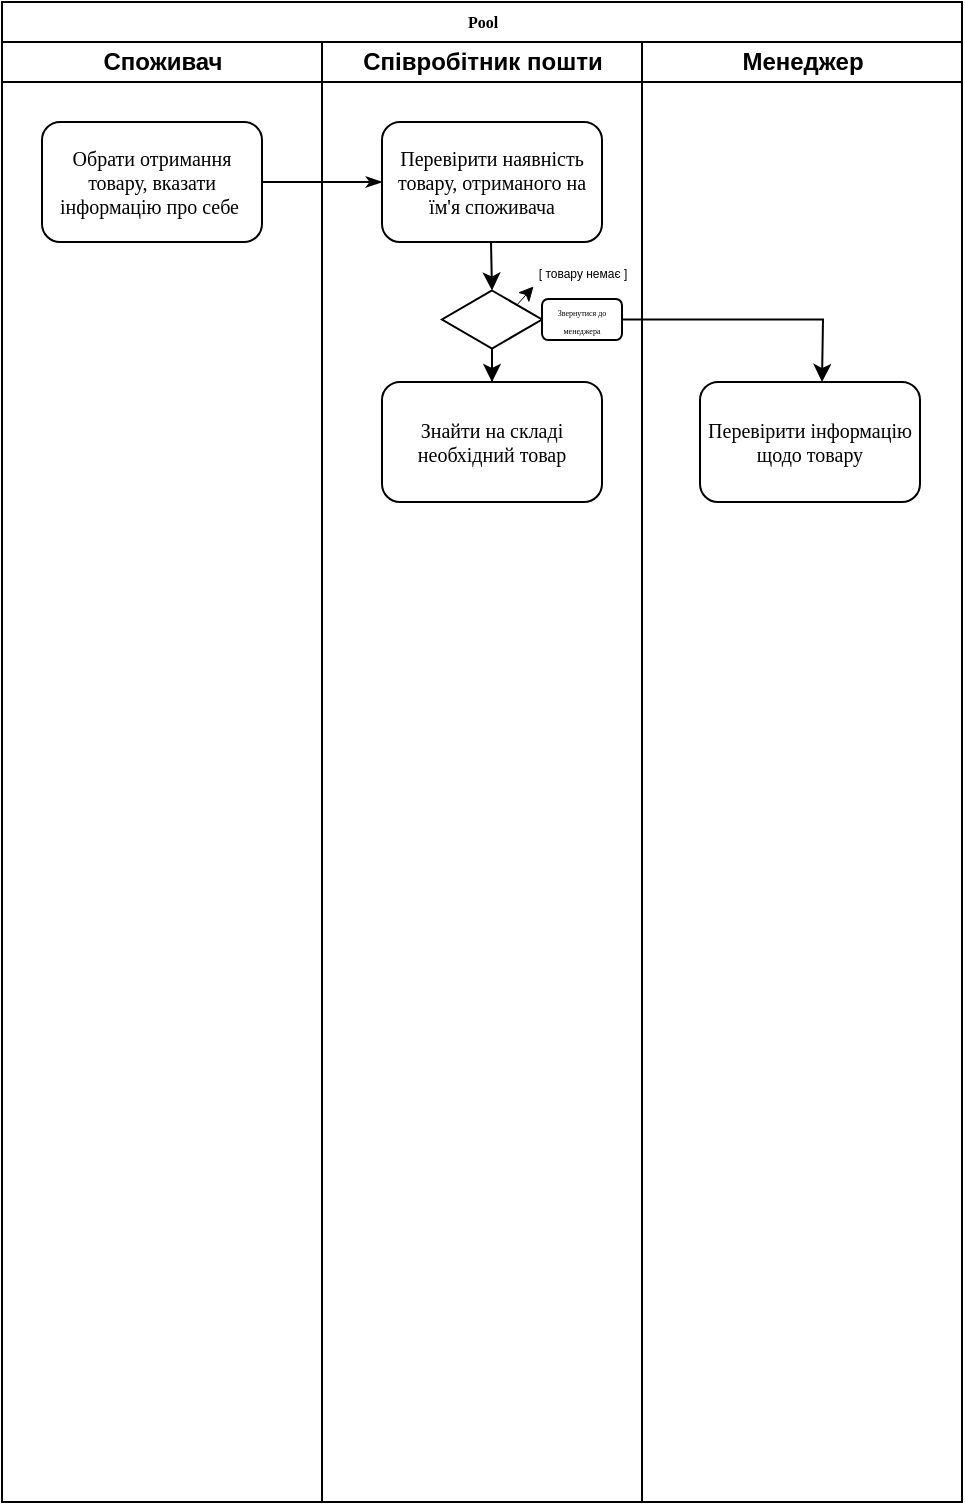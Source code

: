 <mxfile version="24.8.0">
  <diagram name="Page-1" id="74e2e168-ea6b-b213-b513-2b3c1d86103e">
    <mxGraphModel dx="896" dy="482" grid="1" gridSize="10" guides="1" tooltips="1" connect="1" arrows="1" fold="1" page="1" pageScale="1" pageWidth="1100" pageHeight="850" background="none" math="0" shadow="0">
      <root>
        <mxCell id="0" />
        <mxCell id="1" parent="0" />
        <mxCell id="77e6c97f196da883-1" value="Pool" style="swimlane;html=1;childLayout=stackLayout;startSize=20;rounded=0;shadow=0;labelBackgroundColor=none;strokeWidth=1;fontFamily=Verdana;fontSize=8;align=center;" parent="1" vertex="1">
          <mxGeometry x="70" y="30" width="480" height="750" as="geometry" />
        </mxCell>
        <mxCell id="77e6c97f196da883-2" value="Споживач" style="swimlane;html=1;startSize=20;" parent="77e6c97f196da883-1" vertex="1">
          <mxGeometry y="20" width="160" height="730" as="geometry" />
        </mxCell>
        <mxCell id="77e6c97f196da883-3" value="Співробітник пошти" style="swimlane;html=1;startSize=20;" parent="77e6c97f196da883-1" vertex="1">
          <mxGeometry x="160" y="20" width="160" height="730" as="geometry" />
        </mxCell>
        <mxCell id="77e6c97f196da883-11" value="&lt;font size=&quot;1&quot;&gt;Перевірити наявність товару, отриманого на їм&#39;я споживача&lt;/font&gt;" style="rounded=1;whiteSpace=wrap;html=1;shadow=0;labelBackgroundColor=none;strokeWidth=1;fontFamily=Verdana;fontSize=8;align=center;" parent="77e6c97f196da883-3" vertex="1">
          <mxGeometry x="30" y="40" width="110" height="60" as="geometry" />
        </mxCell>
        <mxCell id="UqeRMRBeU40pSuons1G8-56" style="edgeStyle=orthogonalEdgeStyle;rounded=0;orthogonalLoop=1;jettySize=auto;html=1;entryX=0.5;entryY=0;entryDx=0;entryDy=0;" edge="1" parent="77e6c97f196da883-3" source="UqeRMRBeU40pSuons1G8-2" target="UqeRMRBeU40pSuons1G8-54">
          <mxGeometry relative="1" as="geometry" />
        </mxCell>
        <mxCell id="UqeRMRBeU40pSuons1G8-2" value="" style="rhombus;whiteSpace=wrap;html=1;" vertex="1" parent="77e6c97f196da883-3">
          <mxGeometry x="60" y="124.25" width="50" height="29" as="geometry" />
        </mxCell>
        <mxCell id="UqeRMRBeU40pSuons1G8-6" value="" style="endArrow=classic;html=1;rounded=0;entryX=0.5;entryY=0;entryDx=0;entryDy=0;" edge="1" parent="77e6c97f196da883-3" target="UqeRMRBeU40pSuons1G8-2">
          <mxGeometry width="50" height="50" relative="1" as="geometry">
            <mxPoint x="84.5" y="100" as="sourcePoint" />
            <mxPoint x="85" y="120" as="targetPoint" />
          </mxGeometry>
        </mxCell>
        <mxCell id="77e6c97f196da883-8" value="&lt;font style=&quot;font-size: 10px;&quot;&gt;Обрати отримання товару, вказати інформацію про себе&amp;nbsp;&lt;/font&gt;" style="rounded=1;whiteSpace=wrap;html=1;shadow=0;labelBackgroundColor=none;strokeWidth=1;fontFamily=Verdana;fontSize=8;align=center;" parent="77e6c97f196da883-3" vertex="1">
          <mxGeometry x="-140" y="40" width="110" height="60" as="geometry" />
        </mxCell>
        <mxCell id="77e6c97f196da883-26" style="edgeStyle=orthogonalEdgeStyle;rounded=1;html=1;labelBackgroundColor=none;startArrow=none;startFill=0;startSize=5;endArrow=classicThin;endFill=1;endSize=5;jettySize=auto;orthogonalLoop=1;strokeWidth=1;fontFamily=Verdana;fontSize=8" parent="77e6c97f196da883-3" source="77e6c97f196da883-8" target="77e6c97f196da883-11" edge="1">
          <mxGeometry relative="1" as="geometry" />
        </mxCell>
        <mxCell id="UqeRMRBeU40pSuons1G8-23" value="&lt;p style=&quot;line-height: 100%;&quot;&gt;&lt;font style=&quot;font-size: 4px;&quot;&gt;Звернутися до менеджера&lt;/font&gt;&lt;/p&gt;" style="rounded=1;whiteSpace=wrap;html=1;shadow=0;labelBackgroundColor=none;strokeWidth=1;fontFamily=Verdana;fontSize=8;align=center;" vertex="1" parent="77e6c97f196da883-3">
          <mxGeometry x="110" y="128.5" width="40" height="20.5" as="geometry" />
        </mxCell>
        <mxCell id="UqeRMRBeU40pSuons1G8-19" value="&lt;font style=&quot;font-size: 6px;&quot;&gt;[ товару немає ]&lt;/font&gt;" style="text;html=1;align=center;verticalAlign=middle;resizable=0;points=[];autosize=1;strokeColor=none;fillColor=none;" vertex="1" parent="77e6c97f196da883-3">
          <mxGeometry x="95" y="98.5" width="70" height="30" as="geometry" />
        </mxCell>
        <mxCell id="UqeRMRBeU40pSuons1G8-36" value="" style="endArrow=classic;html=1;rounded=0;exitX=0.77;exitY=0.222;exitDx=0;exitDy=0;exitPerimeter=0;strokeWidth=0.5;" edge="1" parent="77e6c97f196da883-3">
          <mxGeometry width="50" height="50" relative="1" as="geometry">
            <mxPoint x="97" y="131.438" as="sourcePoint" />
            <mxPoint x="105.5" y="122" as="targetPoint" />
            <Array as="points">
              <mxPoint x="105.5" y="122" />
            </Array>
          </mxGeometry>
        </mxCell>
        <mxCell id="UqeRMRBeU40pSuons1G8-54" value="&lt;font size=&quot;1&quot;&gt;Знайти на складі необхідний товар&lt;/font&gt;" style="rounded=1;whiteSpace=wrap;html=1;shadow=0;labelBackgroundColor=none;strokeWidth=1;fontFamily=Verdana;fontSize=8;align=center;" vertex="1" parent="77e6c97f196da883-3">
          <mxGeometry x="30" y="170" width="110" height="60" as="geometry" />
        </mxCell>
        <mxCell id="77e6c97f196da883-4" value="Менеджер" style="swimlane;html=1;startSize=20;" parent="77e6c97f196da883-1" vertex="1">
          <mxGeometry x="320" y="20" width="160" height="730" as="geometry" />
        </mxCell>
        <mxCell id="UqeRMRBeU40pSuons1G8-25" value="&lt;font size=&quot;1&quot;&gt;Перевірити інформацію щодо товару&lt;/font&gt;" style="rounded=1;whiteSpace=wrap;html=1;shadow=0;labelBackgroundColor=none;strokeWidth=1;fontFamily=Verdana;fontSize=8;align=center;" vertex="1" parent="77e6c97f196da883-4">
          <mxGeometry x="29" y="170" width="110" height="60" as="geometry" />
        </mxCell>
        <mxCell id="UqeRMRBeU40pSuons1G8-24" style="edgeStyle=orthogonalEdgeStyle;rounded=0;orthogonalLoop=1;jettySize=auto;html=1;" edge="1" parent="77e6c97f196da883-1" source="UqeRMRBeU40pSuons1G8-23">
          <mxGeometry relative="1" as="geometry">
            <mxPoint x="410" y="190" as="targetPoint" />
          </mxGeometry>
        </mxCell>
      </root>
    </mxGraphModel>
  </diagram>
</mxfile>
